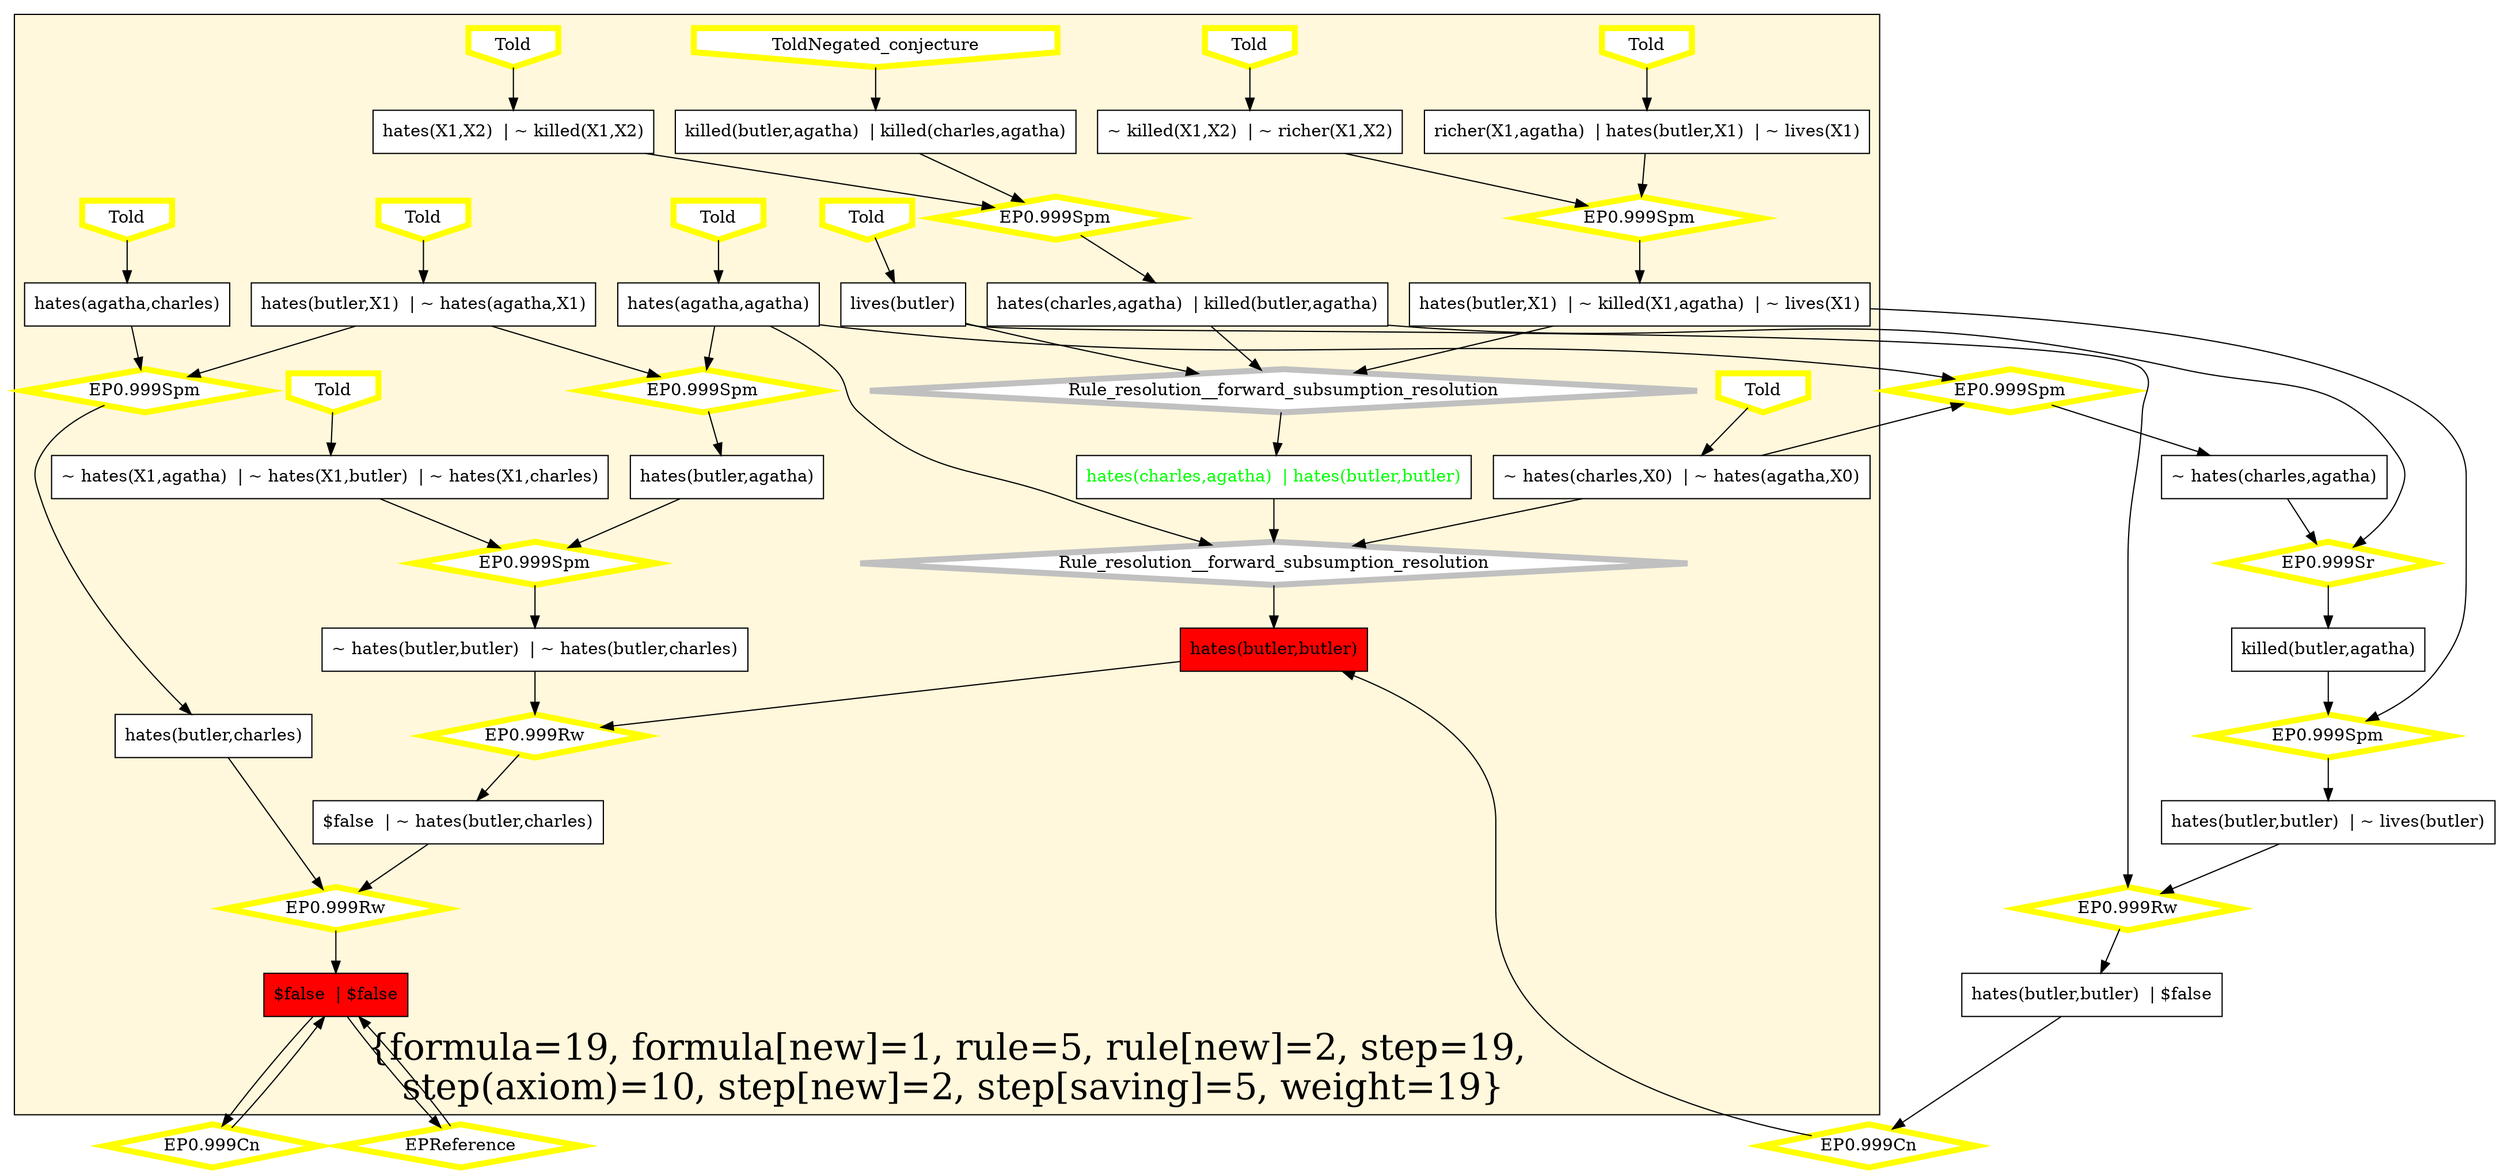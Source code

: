 digraph g 
{  
  "x_727" [ URL="http://inference-web.org/proofs/tptp/Solutions/PUZ/PUZ001-1/EP---1.1/answer.owl#ns_5_conclusion" color="black" shape="box" label="~ hates(agatha,X1)  | ~ hates(charles,X1)" fillcolor="white" style="filled"  ];
  "x_704" [ URL="http://inference-web.org/proofs/tptp/Solutions/PUZ/PUZ001-1/Vampire---9.0/answer.owl#ns_31_conclusion" color="black" shape="box" label="killed(butler,agatha)  | hates(charles,agatha)" fillcolor="white" style="filled"  ];
  "x_705" [ URL="http://inference-web.org/proofs/tptp/Solutions/PUZ/PUZ001-1/EP---1.1/answer.owl#ns_14_conclusion" color="black" shape="box" label="hates(butler,agatha)" fillcolor="white" style="filled"  ];
  "x_763" [ URL="http://inference-web.org/proofs/tptp/Solutions/PUZ/PUZ001-1/EP---1.1/answer.owl#ns_4_conclusion" color="black" shape="box" label="~ killed(X1,X2)  | ~ richer(X1,X2)" fillcolor="white" style="filled"  ];
  "x_762" [ URL="http://inference-web.org/proofs/tptp/Solutions/PUZ/PUZ001-1/Vampire---9.0/answer.owl#ns_7_conclusion" color="black" shape="box" label="hates(agatha,agatha)" fillcolor="white" style="filled"  ];
  "x_727" [ URL="http://inference-web.org/proofs/tptp/Solutions/PUZ/PUZ001-1/Vampire---9.0/answer.owl#ns_14_conclusion" color="black" shape="box" label="~ hates(charles,X0)  | ~ hates(agatha,X0)" fillcolor="white" style="filled"  ];
  "x_732" [ URL="http://inference-web.org/proofs/tptp/Solutions/PUZ/PUZ001-1/EP---1.1/answer.owl#ns_31_conclusion" color="black" shape="box" label="hates(butler,butler)" fillcolor="red" style="filled"  ];
  "x_765" [ URL="http://inference-web.org/proofs/tptp/Solutions/PUZ/PUZ001-1/EP---1.1/answer.owl#ns_16_conclusion" color="black" shape="box" label="~ hates(charles,agatha)" fillcolor="white" style="filled"  ];
  "x_767" [ URL="http://inference-web.org/proofs/tptp/Solutions/PUZ/PUZ001-1/EP---1.1/answer.owl#ns_22_conclusion" color="black" shape="box" label="~ hates(butler,butler)  | ~ hates(butler,charles)" fillcolor="white" style="filled"  ];
  "x_747" [ URL="http://inference-web.org/proofs/tptp/Solutions/PUZ/PUZ001-1/Vampire---9.0/answer.owl#ns_2_conclusion" color="black" shape="box" label="lives(butler)" fillcolor="white" style="filled"  ];
  "x_736" [ URL="http://inference-web.org/proofs/tptp/Solutions/PUZ/PUZ001-1/EP---1.1/answer.owl#ns_34_conclusion" color="black" shape="box" label="$false" fillcolor="red" style="filled"  ];
  "x_704" [ URL="http://inference-web.org/proofs/tptp/Solutions/PUZ/PUZ001-1/EP---1.1/answer.owl#ns_13_conclusion" color="black" shape="box" label="hates(charles,agatha)  | killed(butler,agatha)" fillcolor="white" style="filled"  ];
  "x_687" [ URL="http://inference-web.org/proofs/tptp/Solutions/PUZ/PUZ001-1/Vampire---9.0/answer.owl#ns_17_conclusion" color="black" shape="box" label="~ killed(X0,agatha)  | ~ lives(X0)  | hates(butler,X0)" fillcolor="white" style="filled"  ];
  "x_674" [ URL="http://inference-web.org/proofs/tptp/Solutions/PUZ/PUZ001-1/EP---1.1/answer.owl#ns_10_conclusion" color="black" shape="box" label="hates(butler,X1)  | ~ hates(agatha,X1)" fillcolor="white" style="filled"  ];
  "x_771" [ URL="http://inference-web.org/proofs/tptp/Solutions/PUZ/PUZ001-1/EP---1.1/answer.owl#ns_8_conclusion" color="black" shape="box" label="hates(agatha,charles)" fillcolor="white" style="filled"  ];
  "x_732" [ URL="http://inference-web.org/proofs/tptp/Solutions/PUZ/PUZ001-1/Vampire---9.0/answer.owl#ns_37_conclusion" color="black" shape="box" label="hates(butler,butler)" fillcolor="red" style="filled"  ];
  "x_723" [ URL="http://inference-web.org/proofs/tptp/Solutions/PUZ/PUZ001-1/EP---1.1/answer.owl#ns_9_conclusion" color="black" shape="box" label="hates(X1,X2)  | ~ killed(X1,X2)" fillcolor="white" style="filled"  ];
  "x_686" [ URL="http://inference-web.org/proofs/tptp/Solutions/PUZ/PUZ001-1/EP---1.1/answer.owl#ns_29_conclusion" color="black" shape="box" label="hates(butler,butler)  | ~ lives(butler)" fillcolor="white" style="filled"  ];
  "x_687" [ URL="http://inference-web.org/proofs/tptp/Solutions/PUZ/PUZ001-1/EP---1.1/answer.owl#ns_18_conclusion" color="black" shape="box" label="hates(butler,X1)  | ~ killed(X1,agatha)  | ~ lives(X1)" fillcolor="white" style="filled"  ];
  "x_774" [ URL="http://inference-web.org/proofs/tptp/Solutions/PUZ/PUZ001-1/EP---1.1/answer.owl#ns_32_conclusion" color="black" shape="box" label="$false  | ~ hates(butler,charles)" fillcolor="white" style="filled"  ];
  "x_747" [ URL="http://inference-web.org/proofs/tptp/Solutions/PUZ/PUZ001-1/EP---1.1/answer.owl#ns_2_conclusion" color="black" shape="box" label="lives(butler)" fillcolor="white" style="filled"  ];
  "x_694" [ fontcolor="green" URL="http://inference-web.org/proofs/tptp/Solutions/PUZ/PUZ001-1/Vampire---9.0/answer.owl#ns_35_conclusion" color="black" shape="box" label="hates(charles,agatha)  | hates(butler,butler)" fillcolor="white" style="filled"  ];
  "x_762" [ URL="http://inference-web.org/proofs/tptp/Solutions/PUZ/PUZ001-1/EP---1.1/answer.owl#ns_7_conclusion" color="black" shape="box" label="hates(agatha,agatha)" fillcolor="white" style="filled"  ];
  "x_720" [ URL="http://inference-web.org/proofs/tptp/Solutions/PUZ/PUZ001-1/EP---1.1/answer.owl#ns_15_conclusion" color="black" shape="box" label="hates(butler,charles)" fillcolor="white" style="filled"  ];
  "x_781" [ URL="http://inference-web.org/proofs/tptp/Solutions/PUZ/PUZ001-1/EP---1.1/answer.owl#ns_30_conclusion" color="black" shape="box" label="hates(butler,butler)  | $false" fillcolor="white" style="filled"  ];
  "x_736" [ URL="http://inference-web.org/proofs/tptp/Solutions/PUZ/PUZ001-1/EP---1.1/answer.owl#ns_35_conclusion" color="black" shape="box" label="$false" fillcolor="red" style="filled"  ];
  "x_711" [ URL="http://inference-web.org/proofs/tptp/Solutions/PUZ/PUZ001-1/EP---1.1/answer.owl#ns_6_conclusion" color="black" shape="box" label="~ hates(X1,agatha)  | ~ hates(X1,butler)  | ~ hates(X1,charles)" fillcolor="white" style="filled"  ];
  "x_786" [ URL="http://inference-web.org/proofs/tptp/Solutions/PUZ/PUZ001-1/EP---1.1/answer.owl#ns_25_conclusion" color="black" shape="box" label="killed(butler,agatha)" fillcolor="white" style="filled"  ];
  "x_736" [ URL="http://inference-web.org/proofs/tptp/Solutions/PUZ/PUZ001-1/EP---1.1/answer.owl#ns_33_conclusion" color="black" shape="box" label="$false  | $false" fillcolor="red" style="filled"  ];
  "x_708" [ URL="http://inference-web.org/proofs/tptp/Solutions/PUZ/PUZ001-1/EP---1.1/answer.owl#ns_12_conclusion" color="black" shape="box" label="killed(butler,agatha)  | killed(charles,agatha)" fillcolor="white" style="filled"  ];
  "x_729" [ URL="http://inference-web.org/proofs/tptp/Solutions/PUZ/PUZ001-1/EP---1.1/answer.owl#ns_11_conclusion" color="black" shape="box" label="richer(X1,agatha)  | hates(butler,X1)  | ~ lives(X1)" fillcolor="white" style="filled"  ];
  "-7f6e1133:12459e1f3c9:-753e" [ URL="http://browser.inference-web.org/iwbrowser/BrowseNodeSet?url=http%3A%2F%2Finference-web.org%2Fproofs%2Ftptp%2FSolutions%2FPUZ%2FPUZ001-1%2FEP---1.1%2Fanswer.owl%23ns_12" color="yellow" shape="invhouse" label="ToldNegated_conjecture" fillcolor="white" style="filled" penwidth="5"  ];
  "-7f6e1133:12459e1f3c9:-753e" -> "x_708";
  "-7f6e1133:12459e1f3c9:-7564" [ URL="http://browser.inference-web.org/iwbrowser/BrowseNodeSet?url=http%3A%2F%2Finference-web.org%2Fproofs%2Ftptp%2FSolutions%2FPUZ%2FPUZ001-1%2FEP---1.1%2Fanswer.owl%23ns_33" color="yellow" shape="diamond" label="EP0.999Rw" fillcolor="white" style="filled" penwidth="5"  ];
  "-7f6e1133:12459e1f3c9:-7564" -> "x_736";
  "x_720" -> "-7f6e1133:12459e1f3c9:-7564";
  "x_774" -> "-7f6e1133:12459e1f3c9:-7564";
  "-7f6e1133:12459e1f3c9:-7568" [ URL="http://browser.inference-web.org/iwbrowser/BrowseNodeSet?url=http%3A%2F%2Finference-web.org%2Fproofs%2Ftptp%2FSolutions%2FPUZ%2FPUZ001-1%2FEP---1.1%2Fanswer.owl%23answer" color="yellow" shape="diamond" label="EPReference" fillcolor="white" style="filled" penwidth="5"  ];
  "-7f6e1133:12459e1f3c9:-7568" -> "x_736";
  "x_736" -> "-7f6e1133:12459e1f3c9:-7568";
  "-7f6e1133:12459e1f3c9:-7550" [ URL="http://browser.inference-web.org/iwbrowser/BrowseNodeSet?url=http%3A%2F%2Finference-web.org%2Fproofs%2Ftptp%2FSolutions%2FPUZ%2FPUZ001-1%2FEP---1.1%2Fanswer.owl%23ns_29" color="yellow" shape="diamond" label="EP0.999Spm" fillcolor="white" style="filled" penwidth="5"  ];
  "-7f6e1133:12459e1f3c9:-7550" -> "x_686";
  "x_687" -> "-7f6e1133:12459e1f3c9:-7550";
  "x_786" -> "-7f6e1133:12459e1f3c9:-7550";
  "-7f6e1133:12459e1f3c9:-7538" [ URL="http://browser.inference-web.org/iwbrowser/BrowseNodeSet?url=http%3A%2F%2Finference-web.org%2Fproofs%2Ftptp%2FSolutions%2FPUZ%2FPUZ001-1%2FEP---1.1%2Fanswer.owl%23ns_18" color="yellow" shape="diamond" label="EP0.999Spm" fillcolor="white" style="filled" penwidth="5"  ];
  "-7f6e1133:12459e1f3c9:-7538" -> "x_687";
  "x_729" -> "-7f6e1133:12459e1f3c9:-7538";
  "x_763" -> "-7f6e1133:12459e1f3c9:-7538";
  "-7f6e1133:12459e1f3c9:-7566" [ URL="http://browser.inference-web.org/iwbrowser/BrowseNodeSet?url=http%3A%2F%2Finference-web.org%2Fproofs%2Ftptp%2FSolutions%2FPUZ%2FPUZ001-1%2FEP---1.1%2Fanswer.owl%23ns_34" color="yellow" shape="diamond" label="EP0.999Cn" fillcolor="white" style="filled" penwidth="5"  ];
  "-7f6e1133:12459e1f3c9:-7566" -> "x_736";
  "x_736" -> "-7f6e1133:12459e1f3c9:-7566";
  "-7f6e1133:12459e1f3c9:-7556" [ URL="http://browser.inference-web.org/iwbrowser/BrowseNodeSet?url=http%3A%2F%2Finference-web.org%2Fproofs%2Ftptp%2FSolutions%2FPUZ%2FPUZ001-1%2FEP---1.1%2Fanswer.owl%23ns_30" color="yellow" shape="diamond" label="EP0.999Rw" fillcolor="white" style="filled" penwidth="5"  ];
  "-7f6e1133:12459e1f3c9:-7556" -> "x_781";
  "x_686" -> "-7f6e1133:12459e1f3c9:-7556";
  "x_747" -> "-7f6e1133:12459e1f3c9:-7556";
  "-7f6e1133:12459e1f3c9:-75a3" [ URL="http://browser.inference-web.org/iwbrowser/BrowseNodeSet?url=http%3A%2F%2Finference-web.org%2Fproofs%2Ftptp%2FSolutions%2FPUZ%2FPUZ001-1%2FVampire---9.0%2Fanswer.owl%23ns_37" color="grey" shape="diamond" label="Rule_resolution__forward_subsumption_resolution" fillcolor="white" style="filled" penwidth="5"  ];
  "-7f6e1133:12459e1f3c9:-75a3" -> "x_732";
  "x_694" -> "-7f6e1133:12459e1f3c9:-75a3";
  "x_727" -> "-7f6e1133:12459e1f3c9:-75a3";
  "x_762" -> "-7f6e1133:12459e1f3c9:-75a3";
  "-7f6e1133:12459e1f3c9:-756b" [ URL="http://browser.inference-web.org/iwbrowser/BrowseNodeSet?url=http%3A%2F%2Finference-web.org%2Fproofs%2Ftptp%2FSolutions%2FPUZ%2FPUZ001-1%2FEP---1.1%2Fanswer.owl%23ns_10" color="yellow" shape="invhouse" label="Told" fillcolor="white" style="filled" penwidth="5"  ];
  "-7f6e1133:12459e1f3c9:-756b" -> "x_674";
  "-7f6e1133:12459e1f3c9:-752f" [ URL="http://browser.inference-web.org/iwbrowser/BrowseNodeSet?url=http%3A%2F%2Finference-web.org%2Fproofs%2Ftptp%2FSolutions%2FPUZ%2FPUZ001-1%2FEP---1.1%2Fanswer.owl%23ns_22" color="yellow" shape="diamond" label="EP0.999Spm" fillcolor="white" style="filled" penwidth="5"  ];
  "-7f6e1133:12459e1f3c9:-752f" -> "x_767";
  "x_705" -> "-7f6e1133:12459e1f3c9:-752f";
  "x_711" -> "-7f6e1133:12459e1f3c9:-752f";
  "-7f6e1133:12459e1f3c9:-755b" [ URL="http://browser.inference-web.org/iwbrowser/BrowseNodeSet?url=http%3A%2F%2Finference-web.org%2Fproofs%2Ftptp%2FSolutions%2FPUZ%2FPUZ001-1%2FEP---1.1%2Fanswer.owl%23ns_32" color="yellow" shape="diamond" label="EP0.999Rw" fillcolor="white" style="filled" penwidth="5"  ];
  "-7f6e1133:12459e1f3c9:-755b" -> "x_774";
  "x_732" -> "-7f6e1133:12459e1f3c9:-755b";
  "x_767" -> "-7f6e1133:12459e1f3c9:-755b";
  "-7f6e1133:12459e1f3c9:-754d" [ URL="http://browser.inference-web.org/iwbrowser/BrowseNodeSet?url=http%3A%2F%2Finference-web.org%2Fproofs%2Ftptp%2FSolutions%2FPUZ%2FPUZ001-1%2FEP---1.1%2Fanswer.owl%23ns_25" color="yellow" shape="diamond" label="EP0.999Sr" fillcolor="white" style="filled" penwidth="5"  ];
  "-7f6e1133:12459e1f3c9:-754d" -> "x_786";
  "x_704" -> "-7f6e1133:12459e1f3c9:-754d";
  "x_765" -> "-7f6e1133:12459e1f3c9:-754d";
  "-7f6e1133:12459e1f3c9:-7541" [ URL="http://browser.inference-web.org/iwbrowser/BrowseNodeSet?url=http%3A%2F%2Finference-web.org%2Fproofs%2Ftptp%2FSolutions%2FPUZ%2FPUZ001-1%2FEP---1.1%2Fanswer.owl%23ns_13" color="yellow" shape="diamond" label="EP0.999Spm" fillcolor="white" style="filled" penwidth="5"  ];
  "-7f6e1133:12459e1f3c9:-7541" -> "x_704";
  "x_708" -> "-7f6e1133:12459e1f3c9:-7541";
  "x_723" -> "-7f6e1133:12459e1f3c9:-7541";
  "-7f6e1133:12459e1f3c9:-7535" [ URL="http://browser.inference-web.org/iwbrowser/BrowseNodeSet?url=http%3A%2F%2Finference-web.org%2Fproofs%2Ftptp%2FSolutions%2FPUZ%2FPUZ001-1%2FEP---1.1%2Fanswer.owl%23ns_11" color="yellow" shape="invhouse" label="Told" fillcolor="white" style="filled" penwidth="5"  ];
  "-7f6e1133:12459e1f3c9:-7535" -> "x_729";
  "-7f6e1133:12459e1f3c9:-7561" [ URL="http://browser.inference-web.org/iwbrowser/BrowseNodeSet?url=http%3A%2F%2Finference-web.org%2Fproofs%2Ftptp%2FSolutions%2FPUZ%2FPUZ001-1%2FEP---1.1%2Fanswer.owl%23ns_15" color="yellow" shape="diamond" label="EP0.999Spm" fillcolor="white" style="filled" penwidth="5"  ];
  "-7f6e1133:12459e1f3c9:-7561" -> "x_720";
  "x_674" -> "-7f6e1133:12459e1f3c9:-7561";
  "x_771" -> "-7f6e1133:12459e1f3c9:-7561";
  "-7f6e1133:12459e1f3c9:-7553" [ URL="http://browser.inference-web.org/iwbrowser/BrowseNodeSet?url=http%3A%2F%2Finference-web.org%2Fproofs%2Ftptp%2FSolutions%2FPUZ%2FPUZ001-1%2FEP---1.1%2Fanswer.owl%23ns_2" color="yellow" shape="invhouse" label="Told" fillcolor="white" style="filled" penwidth="5"  ];
  "-7f6e1133:12459e1f3c9:-7553" -> "x_747";
  "-7f6e1133:12459e1f3c9:-7529" [ URL="http://browser.inference-web.org/iwbrowser/BrowseNodeSet?url=http%3A%2F%2Finference-web.org%2Fproofs%2Ftptp%2FSolutions%2FPUZ%2FPUZ001-1%2FEP---1.1%2Fanswer.owl%23ns_6" color="yellow" shape="invhouse" label="Told" fillcolor="white" style="filled" penwidth="5"  ];
  "-7f6e1133:12459e1f3c9:-7529" -> "x_711";
  "-7f6e1133:12459e1f3c9:-7547" [ URL="http://browser.inference-web.org/iwbrowser/BrowseNodeSet?url=http%3A%2F%2Finference-web.org%2Fproofs%2Ftptp%2FSolutions%2FPUZ%2FPUZ001-1%2FEP---1.1%2Fanswer.owl%23ns_7" color="yellow" shape="invhouse" label="Told" fillcolor="white" style="filled" penwidth="5"  ];
  "-7f6e1133:12459e1f3c9:-7547" -> "x_762";
  "-7f6e1133:12459e1f3c9:-753b" [ URL="http://browser.inference-web.org/iwbrowser/BrowseNodeSet?url=http%3A%2F%2Finference-web.org%2Fproofs%2Ftptp%2FSolutions%2FPUZ%2FPUZ001-1%2FEP---1.1%2Fanswer.owl%23ns_9" color="yellow" shape="invhouse" label="Told" fillcolor="white" style="filled" penwidth="5"  ];
  "-7f6e1133:12459e1f3c9:-753b" -> "x_723";
  "-7f6e1133:12459e1f3c9:-759f" [ URL="http://browser.inference-web.org/iwbrowser/BrowseNodeSet?url=http%3A%2F%2Finference-web.org%2Fproofs%2Ftptp%2FSolutions%2FPUZ%2FPUZ001-1%2FVampire---9.0%2Fanswer.owl%23ns_35" color="grey" shape="diamond" label="Rule_resolution__forward_subsumption_resolution" fillcolor="white" style="filled" penwidth="5"  ];
  "-7f6e1133:12459e1f3c9:-759f" -> "x_694";
  "x_687" -> "-7f6e1133:12459e1f3c9:-759f";
  "x_704" -> "-7f6e1133:12459e1f3c9:-759f";
  "x_747" -> "-7f6e1133:12459e1f3c9:-759f";
  "-7f6e1133:12459e1f3c9:-7532" [ URL="http://browser.inference-web.org/iwbrowser/BrowseNodeSet?url=http%3A%2F%2Finference-web.org%2Fproofs%2Ftptp%2FSolutions%2FPUZ%2FPUZ001-1%2FEP---1.1%2Fanswer.owl%23ns_4" color="yellow" shape="invhouse" label="Told" fillcolor="white" style="filled" penwidth="5"  ];
  "-7f6e1133:12459e1f3c9:-7532" -> "x_763";
  "-7f6e1133:12459e1f3c9:-7558" [ URL="http://browser.inference-web.org/iwbrowser/BrowseNodeSet?url=http%3A%2F%2Finference-web.org%2Fproofs%2Ftptp%2FSolutions%2FPUZ%2FPUZ001-1%2FEP---1.1%2Fanswer.owl%23ns_31" color="yellow" shape="diamond" label="EP0.999Cn" fillcolor="white" style="filled" penwidth="5"  ];
  "-7f6e1133:12459e1f3c9:-7558" -> "x_732";
  "x_781" -> "-7f6e1133:12459e1f3c9:-7558";
  "-7f6e1133:12459e1f3c9:-755e" [ URL="http://browser.inference-web.org/iwbrowser/BrowseNodeSet?url=http%3A%2F%2Finference-web.org%2Fproofs%2Ftptp%2FSolutions%2FPUZ%2FPUZ001-1%2FEP---1.1%2Fanswer.owl%23ns_8" color="yellow" shape="invhouse" label="Told" fillcolor="white" style="filled" penwidth="5"  ];
  "-7f6e1133:12459e1f3c9:-755e" -> "x_771";
  "-7f6e1133:12459e1f3c9:-7544" [ URL="http://browser.inference-web.org/iwbrowser/BrowseNodeSet?url=http%3A%2F%2Finference-web.org%2Fproofs%2Ftptp%2FSolutions%2FPUZ%2FPUZ001-1%2FEP---1.1%2Fanswer.owl%23ns_5" color="yellow" shape="invhouse" label="Told" fillcolor="white" style="filled" penwidth="5"  ];
  "-7f6e1133:12459e1f3c9:-7544" -> "x_727";
  "-7f6e1133:12459e1f3c9:-752c" [ URL="http://browser.inference-web.org/iwbrowser/BrowseNodeSet?url=http%3A%2F%2Finference-web.org%2Fproofs%2Ftptp%2FSolutions%2FPUZ%2FPUZ001-1%2FEP---1.1%2Fanswer.owl%23ns_14" color="yellow" shape="diamond" label="EP0.999Spm" fillcolor="white" style="filled" penwidth="5"  ];
  "-7f6e1133:12459e1f3c9:-752c" -> "x_705";
  "x_674" -> "-7f6e1133:12459e1f3c9:-752c";
  "x_762" -> "-7f6e1133:12459e1f3c9:-752c";
  "-7f6e1133:12459e1f3c9:-754a" [ URL="http://browser.inference-web.org/iwbrowser/BrowseNodeSet?url=http%3A%2F%2Finference-web.org%2Fproofs%2Ftptp%2FSolutions%2FPUZ%2FPUZ001-1%2FEP---1.1%2Fanswer.owl%23ns_16" color="yellow" shape="diamond" label="EP0.999Spm" fillcolor="white" style="filled" penwidth="5"  ];
  "-7f6e1133:12459e1f3c9:-754a" -> "x_765";
  "x_727" -> "-7f6e1133:12459e1f3c9:-754a";
  "x_762" -> "-7f6e1133:12459e1f3c9:-754a";
  
 subgraph cluster_opt 
{ labelloc=b label="{formula=19, formula[new]=1, rule=5, rule[new]=2, step=19,\n step(axiom)=10, step[new]=2, step[saving]=5, weight=19}" 
 fontsize=30 fillcolor=cornsilk style=filled 
  x_687 ;
 x_747 ;
 x_705 ;
 x_704 ;
 x_736 ;
 x_708 ;
 x_674 ;
 x_711 ;
 x_774 ;
 x_762 ;
 x_729 ;
 x_763 ;
 x_732 ;
 x_767 ;
 x_771 ;
 x_720 ;
 x_694 ;
 x_723 ;
 x_727 ;
 "-7f6e1133:12459e1f3c9:-7535" ;
 "-7f6e1133:12459e1f3c9:-753e" ;
 "-7f6e1133:12459e1f3c9:-7564" ;
 "-7f6e1133:12459e1f3c9:-7561" ;
 "-7f6e1133:12459e1f3c9:-7553" ;
 "-7f6e1133:12459e1f3c9:-7529" ;
 "-7f6e1133:12459e1f3c9:-7547" ;
 "-7f6e1133:12459e1f3c9:-7538" ;
 "-7f6e1133:12459e1f3c9:-753b" ;
 "-7f6e1133:12459e1f3c9:-759f" ;
 "-7f6e1133:12459e1f3c9:-756b" ;
 "-7f6e1133:12459e1f3c9:-75a3" ;
 "-7f6e1133:12459e1f3c9:-7532" ;
 "-7f6e1133:12459e1f3c9:-752f" ;
 "-7f6e1133:12459e1f3c9:-755b" ;
 "-7f6e1133:12459e1f3c9:-755e" ;
 "-7f6e1133:12459e1f3c9:-7544" ;
 "-7f6e1133:12459e1f3c9:-752c" ;
 "-7f6e1133:12459e1f3c9:-7541" ;
 
}
 
}
